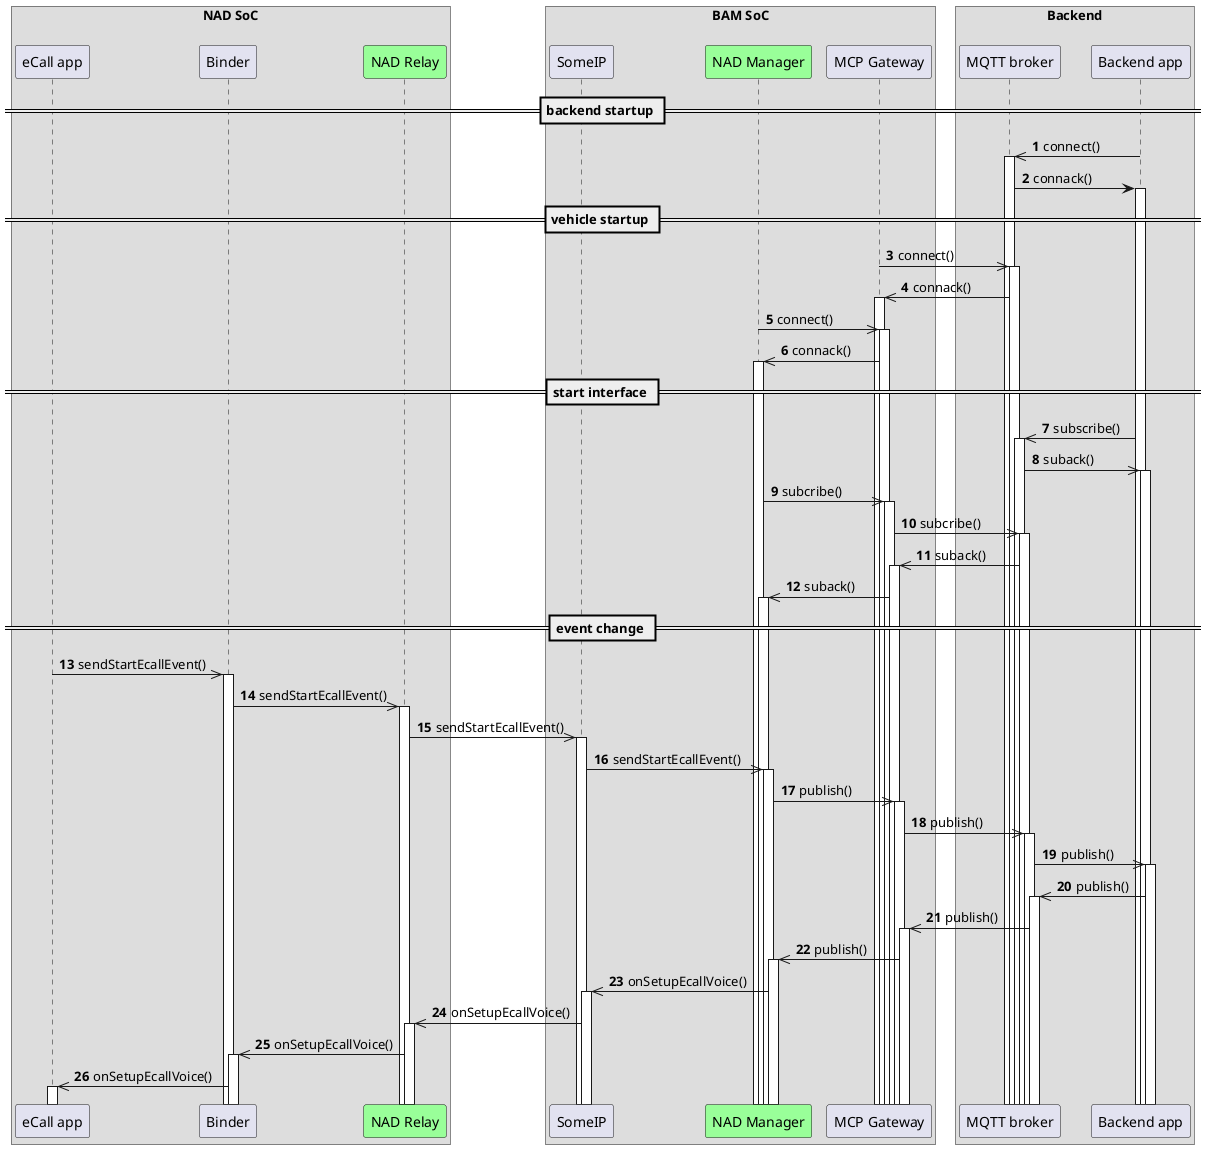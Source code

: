 @startuml
!pragma teoz true
autonumber
autoactivate on
box "NAD SoC\n"

    participant "eCall app" as ecall

    participant "Binder" as bin 

   
    participant "NAD Relay" as ecall_con_nad #99FF99

  

end box

 

box "BAM SoC\n"
   participant "SomeIP" as sip 
    participant "NAD Manager" as nadm #99FF99
  

    participant "MCP Gateway" as gw
end box

box "Backend"
    participant "MQTT broker" as bro
    participant "Backend app" as backend
end box
== backend startup ==
backend ->> bro: connect()
bro -> backend: connack()

== vehicle startup ==
gw ->> bro: connect()
bro ->> gw: connack()
nadm ->> gw: connect()
gw ->> nadm: connack()

== start interface ==
backend ->> bro: subscribe()
bro ->> backend: suback()

nadm ->> gw: subcribe()
gw ->> bro: subcribe()
bro ->> gw: suback()
gw ->> nadm: suback()

== event change ==
ecall ->> bin: sendStartEcallEvent()
bin ->> ecall_con_nad: sendStartEcallEvent()
ecall_con_nad ->> sip: sendStartEcallEvent()
sip ->> nadm: sendStartEcallEvent()

nadm ->> gw: publish()
gw ->> bro: publish()
bro ->> backend: publish()

backend ->> bro: publish()
bro ->> gw: publish()
gw ->> nadm: publish()

nadm ->> sip: onSetupEcallVoice()
sip ->> ecall_con_nad: onSetupEcallVoice()
ecall_con_nad ->> bin: onSetupEcallVoice()
bin ->> ecall: onSetupEcallVoice()

@enduml